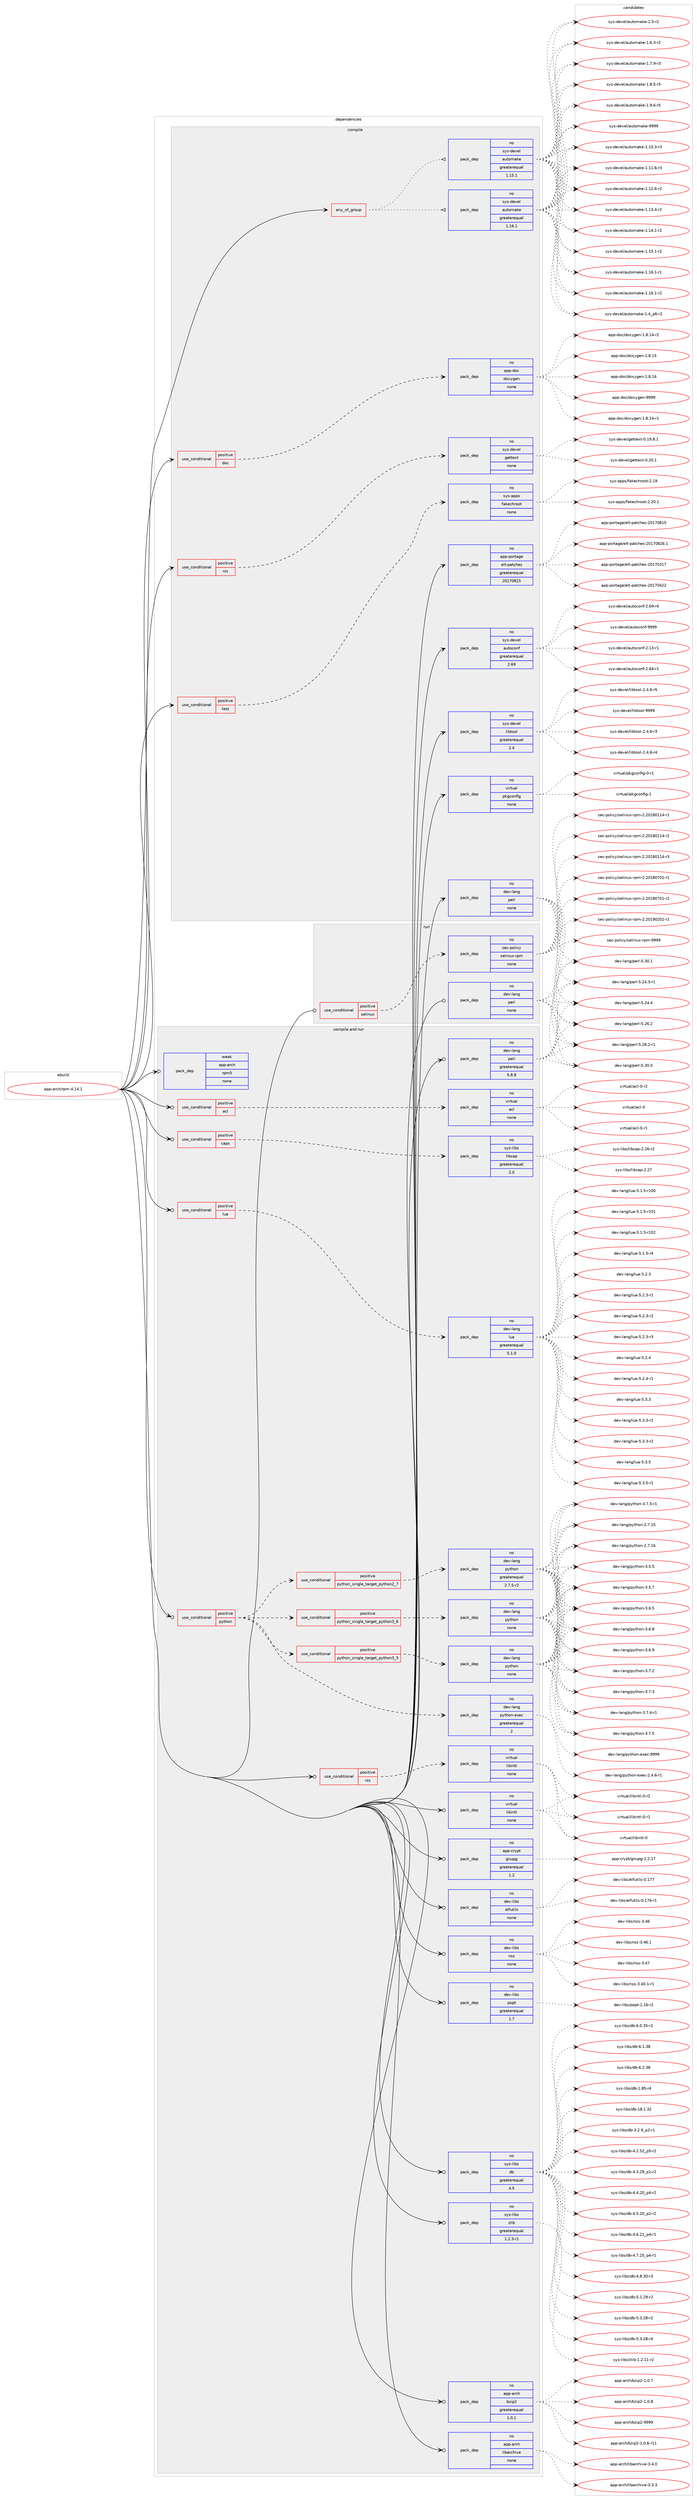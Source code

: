 digraph prolog {

# *************
# Graph options
# *************

newrank=true;
concentrate=true;
compound=true;
graph [rankdir=LR,fontname=Helvetica,fontsize=10,ranksep=1.5];#, ranksep=2.5, nodesep=0.2];
edge  [arrowhead=vee];
node  [fontname=Helvetica,fontsize=10];

# **********
# The ebuild
# **********

subgraph cluster_leftcol {
color=gray;
rank=same;
label=<<i>ebuild</i>>;
id [label="app-arch/rpm-4.14.1", color=red, width=4, href="../app-arch/rpm-4.14.1.svg"];
}

# ****************
# The dependencies
# ****************

subgraph cluster_midcol {
color=gray;
label=<<i>dependencies</i>>;
subgraph cluster_compile {
fillcolor="#eeeeee";
style=filled;
label=<<i>compile</i>>;
subgraph any8284 {
dependency472868 [label=<<TABLE BORDER="0" CELLBORDER="1" CELLSPACING="0" CELLPADDING="4"><TR><TD CELLPADDING="10">any_of_group</TD></TR></TABLE>>, shape=none, color=red];subgraph pack351540 {
dependency472869 [label=<<TABLE BORDER="0" CELLBORDER="1" CELLSPACING="0" CELLPADDING="4" WIDTH="220"><TR><TD ROWSPAN="6" CELLPADDING="30">pack_dep</TD></TR><TR><TD WIDTH="110">no</TD></TR><TR><TD>sys-devel</TD></TR><TR><TD>automake</TD></TR><TR><TD>greaterequal</TD></TR><TR><TD>1.16.1</TD></TR></TABLE>>, shape=none, color=blue];
}
dependency472868:e -> dependency472869:w [weight=20,style="dotted",arrowhead="oinv"];
subgraph pack351541 {
dependency472870 [label=<<TABLE BORDER="0" CELLBORDER="1" CELLSPACING="0" CELLPADDING="4" WIDTH="220"><TR><TD ROWSPAN="6" CELLPADDING="30">pack_dep</TD></TR><TR><TD WIDTH="110">no</TD></TR><TR><TD>sys-devel</TD></TR><TR><TD>automake</TD></TR><TR><TD>greaterequal</TD></TR><TR><TD>1.15.1</TD></TR></TABLE>>, shape=none, color=blue];
}
dependency472868:e -> dependency472870:w [weight=20,style="dotted",arrowhead="oinv"];
}
id:e -> dependency472868:w [weight=20,style="solid",arrowhead="vee"];
subgraph cond112743 {
dependency472871 [label=<<TABLE BORDER="0" CELLBORDER="1" CELLSPACING="0" CELLPADDING="4"><TR><TD ROWSPAN="3" CELLPADDING="10">use_conditional</TD></TR><TR><TD>positive</TD></TR><TR><TD>doc</TD></TR></TABLE>>, shape=none, color=red];
subgraph pack351542 {
dependency472872 [label=<<TABLE BORDER="0" CELLBORDER="1" CELLSPACING="0" CELLPADDING="4" WIDTH="220"><TR><TD ROWSPAN="6" CELLPADDING="30">pack_dep</TD></TR><TR><TD WIDTH="110">no</TD></TR><TR><TD>app-doc</TD></TR><TR><TD>doxygen</TD></TR><TR><TD>none</TD></TR><TR><TD></TD></TR></TABLE>>, shape=none, color=blue];
}
dependency472871:e -> dependency472872:w [weight=20,style="dashed",arrowhead="vee"];
}
id:e -> dependency472871:w [weight=20,style="solid",arrowhead="vee"];
subgraph cond112744 {
dependency472873 [label=<<TABLE BORDER="0" CELLBORDER="1" CELLSPACING="0" CELLPADDING="4"><TR><TD ROWSPAN="3" CELLPADDING="10">use_conditional</TD></TR><TR><TD>positive</TD></TR><TR><TD>nls</TD></TR></TABLE>>, shape=none, color=red];
subgraph pack351543 {
dependency472874 [label=<<TABLE BORDER="0" CELLBORDER="1" CELLSPACING="0" CELLPADDING="4" WIDTH="220"><TR><TD ROWSPAN="6" CELLPADDING="30">pack_dep</TD></TR><TR><TD WIDTH="110">no</TD></TR><TR><TD>sys-devel</TD></TR><TR><TD>gettext</TD></TR><TR><TD>none</TD></TR><TR><TD></TD></TR></TABLE>>, shape=none, color=blue];
}
dependency472873:e -> dependency472874:w [weight=20,style="dashed",arrowhead="vee"];
}
id:e -> dependency472873:w [weight=20,style="solid",arrowhead="vee"];
subgraph cond112745 {
dependency472875 [label=<<TABLE BORDER="0" CELLBORDER="1" CELLSPACING="0" CELLPADDING="4"><TR><TD ROWSPAN="3" CELLPADDING="10">use_conditional</TD></TR><TR><TD>positive</TD></TR><TR><TD>test</TD></TR></TABLE>>, shape=none, color=red];
subgraph pack351544 {
dependency472876 [label=<<TABLE BORDER="0" CELLBORDER="1" CELLSPACING="0" CELLPADDING="4" WIDTH="220"><TR><TD ROWSPAN="6" CELLPADDING="30">pack_dep</TD></TR><TR><TD WIDTH="110">no</TD></TR><TR><TD>sys-apps</TD></TR><TR><TD>fakechroot</TD></TR><TR><TD>none</TD></TR><TR><TD></TD></TR></TABLE>>, shape=none, color=blue];
}
dependency472875:e -> dependency472876:w [weight=20,style="dashed",arrowhead="vee"];
}
id:e -> dependency472875:w [weight=20,style="solid",arrowhead="vee"];
subgraph pack351545 {
dependency472877 [label=<<TABLE BORDER="0" CELLBORDER="1" CELLSPACING="0" CELLPADDING="4" WIDTH="220"><TR><TD ROWSPAN="6" CELLPADDING="30">pack_dep</TD></TR><TR><TD WIDTH="110">no</TD></TR><TR><TD>app-portage</TD></TR><TR><TD>elt-patches</TD></TR><TR><TD>greaterequal</TD></TR><TR><TD>20170815</TD></TR></TABLE>>, shape=none, color=blue];
}
id:e -> dependency472877:w [weight=20,style="solid",arrowhead="vee"];
subgraph pack351546 {
dependency472878 [label=<<TABLE BORDER="0" CELLBORDER="1" CELLSPACING="0" CELLPADDING="4" WIDTH="220"><TR><TD ROWSPAN="6" CELLPADDING="30">pack_dep</TD></TR><TR><TD WIDTH="110">no</TD></TR><TR><TD>dev-lang</TD></TR><TR><TD>perl</TD></TR><TR><TD>none</TD></TR><TR><TD></TD></TR></TABLE>>, shape=none, color=blue];
}
id:e -> dependency472878:w [weight=20,style="solid",arrowhead="vee"];
subgraph pack351547 {
dependency472879 [label=<<TABLE BORDER="0" CELLBORDER="1" CELLSPACING="0" CELLPADDING="4" WIDTH="220"><TR><TD ROWSPAN="6" CELLPADDING="30">pack_dep</TD></TR><TR><TD WIDTH="110">no</TD></TR><TR><TD>sys-devel</TD></TR><TR><TD>autoconf</TD></TR><TR><TD>greaterequal</TD></TR><TR><TD>2.69</TD></TR></TABLE>>, shape=none, color=blue];
}
id:e -> dependency472879:w [weight=20,style="solid",arrowhead="vee"];
subgraph pack351548 {
dependency472880 [label=<<TABLE BORDER="0" CELLBORDER="1" CELLSPACING="0" CELLPADDING="4" WIDTH="220"><TR><TD ROWSPAN="6" CELLPADDING="30">pack_dep</TD></TR><TR><TD WIDTH="110">no</TD></TR><TR><TD>sys-devel</TD></TR><TR><TD>libtool</TD></TR><TR><TD>greaterequal</TD></TR><TR><TD>2.4</TD></TR></TABLE>>, shape=none, color=blue];
}
id:e -> dependency472880:w [weight=20,style="solid",arrowhead="vee"];
subgraph pack351549 {
dependency472881 [label=<<TABLE BORDER="0" CELLBORDER="1" CELLSPACING="0" CELLPADDING="4" WIDTH="220"><TR><TD ROWSPAN="6" CELLPADDING="30">pack_dep</TD></TR><TR><TD WIDTH="110">no</TD></TR><TR><TD>virtual</TD></TR><TR><TD>pkgconfig</TD></TR><TR><TD>none</TD></TR><TR><TD></TD></TR></TABLE>>, shape=none, color=blue];
}
id:e -> dependency472881:w [weight=20,style="solid",arrowhead="vee"];
}
subgraph cluster_compileandrun {
fillcolor="#eeeeee";
style=filled;
label=<<i>compile and run</i>>;
subgraph cond112746 {
dependency472882 [label=<<TABLE BORDER="0" CELLBORDER="1" CELLSPACING="0" CELLPADDING="4"><TR><TD ROWSPAN="3" CELLPADDING="10">use_conditional</TD></TR><TR><TD>positive</TD></TR><TR><TD>acl</TD></TR></TABLE>>, shape=none, color=red];
subgraph pack351550 {
dependency472883 [label=<<TABLE BORDER="0" CELLBORDER="1" CELLSPACING="0" CELLPADDING="4" WIDTH="220"><TR><TD ROWSPAN="6" CELLPADDING="30">pack_dep</TD></TR><TR><TD WIDTH="110">no</TD></TR><TR><TD>virtual</TD></TR><TR><TD>acl</TD></TR><TR><TD>none</TD></TR><TR><TD></TD></TR></TABLE>>, shape=none, color=blue];
}
dependency472882:e -> dependency472883:w [weight=20,style="dashed",arrowhead="vee"];
}
id:e -> dependency472882:w [weight=20,style="solid",arrowhead="odotvee"];
subgraph cond112747 {
dependency472884 [label=<<TABLE BORDER="0" CELLBORDER="1" CELLSPACING="0" CELLPADDING="4"><TR><TD ROWSPAN="3" CELLPADDING="10">use_conditional</TD></TR><TR><TD>positive</TD></TR><TR><TD>caps</TD></TR></TABLE>>, shape=none, color=red];
subgraph pack351551 {
dependency472885 [label=<<TABLE BORDER="0" CELLBORDER="1" CELLSPACING="0" CELLPADDING="4" WIDTH="220"><TR><TD ROWSPAN="6" CELLPADDING="30">pack_dep</TD></TR><TR><TD WIDTH="110">no</TD></TR><TR><TD>sys-libs</TD></TR><TR><TD>libcap</TD></TR><TR><TD>greaterequal</TD></TR><TR><TD>2.0</TD></TR></TABLE>>, shape=none, color=blue];
}
dependency472884:e -> dependency472885:w [weight=20,style="dashed",arrowhead="vee"];
}
id:e -> dependency472884:w [weight=20,style="solid",arrowhead="odotvee"];
subgraph cond112748 {
dependency472886 [label=<<TABLE BORDER="0" CELLBORDER="1" CELLSPACING="0" CELLPADDING="4"><TR><TD ROWSPAN="3" CELLPADDING="10">use_conditional</TD></TR><TR><TD>positive</TD></TR><TR><TD>lua</TD></TR></TABLE>>, shape=none, color=red];
subgraph pack351552 {
dependency472887 [label=<<TABLE BORDER="0" CELLBORDER="1" CELLSPACING="0" CELLPADDING="4" WIDTH="220"><TR><TD ROWSPAN="6" CELLPADDING="30">pack_dep</TD></TR><TR><TD WIDTH="110">no</TD></TR><TR><TD>dev-lang</TD></TR><TR><TD>lua</TD></TR><TR><TD>greaterequal</TD></TR><TR><TD>5.1.0</TD></TR></TABLE>>, shape=none, color=blue];
}
dependency472886:e -> dependency472887:w [weight=20,style="dashed",arrowhead="vee"];
}
id:e -> dependency472886:w [weight=20,style="solid",arrowhead="odotvee"];
subgraph cond112749 {
dependency472888 [label=<<TABLE BORDER="0" CELLBORDER="1" CELLSPACING="0" CELLPADDING="4"><TR><TD ROWSPAN="3" CELLPADDING="10">use_conditional</TD></TR><TR><TD>positive</TD></TR><TR><TD>nls</TD></TR></TABLE>>, shape=none, color=red];
subgraph pack351553 {
dependency472889 [label=<<TABLE BORDER="0" CELLBORDER="1" CELLSPACING="0" CELLPADDING="4" WIDTH="220"><TR><TD ROWSPAN="6" CELLPADDING="30">pack_dep</TD></TR><TR><TD WIDTH="110">no</TD></TR><TR><TD>virtual</TD></TR><TR><TD>libintl</TD></TR><TR><TD>none</TD></TR><TR><TD></TD></TR></TABLE>>, shape=none, color=blue];
}
dependency472888:e -> dependency472889:w [weight=20,style="dashed",arrowhead="vee"];
}
id:e -> dependency472888:w [weight=20,style="solid",arrowhead="odotvee"];
subgraph cond112750 {
dependency472890 [label=<<TABLE BORDER="0" CELLBORDER="1" CELLSPACING="0" CELLPADDING="4"><TR><TD ROWSPAN="3" CELLPADDING="10">use_conditional</TD></TR><TR><TD>positive</TD></TR><TR><TD>python</TD></TR></TABLE>>, shape=none, color=red];
subgraph cond112751 {
dependency472891 [label=<<TABLE BORDER="0" CELLBORDER="1" CELLSPACING="0" CELLPADDING="4"><TR><TD ROWSPAN="3" CELLPADDING="10">use_conditional</TD></TR><TR><TD>positive</TD></TR><TR><TD>python_single_target_python2_7</TD></TR></TABLE>>, shape=none, color=red];
subgraph pack351554 {
dependency472892 [label=<<TABLE BORDER="0" CELLBORDER="1" CELLSPACING="0" CELLPADDING="4" WIDTH="220"><TR><TD ROWSPAN="6" CELLPADDING="30">pack_dep</TD></TR><TR><TD WIDTH="110">no</TD></TR><TR><TD>dev-lang</TD></TR><TR><TD>python</TD></TR><TR><TD>greaterequal</TD></TR><TR><TD>2.7.5-r2</TD></TR></TABLE>>, shape=none, color=blue];
}
dependency472891:e -> dependency472892:w [weight=20,style="dashed",arrowhead="vee"];
}
dependency472890:e -> dependency472891:w [weight=20,style="dashed",arrowhead="vee"];
subgraph cond112752 {
dependency472893 [label=<<TABLE BORDER="0" CELLBORDER="1" CELLSPACING="0" CELLPADDING="4"><TR><TD ROWSPAN="3" CELLPADDING="10">use_conditional</TD></TR><TR><TD>positive</TD></TR><TR><TD>python_single_target_python3_5</TD></TR></TABLE>>, shape=none, color=red];
subgraph pack351555 {
dependency472894 [label=<<TABLE BORDER="0" CELLBORDER="1" CELLSPACING="0" CELLPADDING="4" WIDTH="220"><TR><TD ROWSPAN="6" CELLPADDING="30">pack_dep</TD></TR><TR><TD WIDTH="110">no</TD></TR><TR><TD>dev-lang</TD></TR><TR><TD>python</TD></TR><TR><TD>none</TD></TR><TR><TD></TD></TR></TABLE>>, shape=none, color=blue];
}
dependency472893:e -> dependency472894:w [weight=20,style="dashed",arrowhead="vee"];
}
dependency472890:e -> dependency472893:w [weight=20,style="dashed",arrowhead="vee"];
subgraph cond112753 {
dependency472895 [label=<<TABLE BORDER="0" CELLBORDER="1" CELLSPACING="0" CELLPADDING="4"><TR><TD ROWSPAN="3" CELLPADDING="10">use_conditional</TD></TR><TR><TD>positive</TD></TR><TR><TD>python_single_target_python3_6</TD></TR></TABLE>>, shape=none, color=red];
subgraph pack351556 {
dependency472896 [label=<<TABLE BORDER="0" CELLBORDER="1" CELLSPACING="0" CELLPADDING="4" WIDTH="220"><TR><TD ROWSPAN="6" CELLPADDING="30">pack_dep</TD></TR><TR><TD WIDTH="110">no</TD></TR><TR><TD>dev-lang</TD></TR><TR><TD>python</TD></TR><TR><TD>none</TD></TR><TR><TD></TD></TR></TABLE>>, shape=none, color=blue];
}
dependency472895:e -> dependency472896:w [weight=20,style="dashed",arrowhead="vee"];
}
dependency472890:e -> dependency472895:w [weight=20,style="dashed",arrowhead="vee"];
subgraph pack351557 {
dependency472897 [label=<<TABLE BORDER="0" CELLBORDER="1" CELLSPACING="0" CELLPADDING="4" WIDTH="220"><TR><TD ROWSPAN="6" CELLPADDING="30">pack_dep</TD></TR><TR><TD WIDTH="110">no</TD></TR><TR><TD>dev-lang</TD></TR><TR><TD>python-exec</TD></TR><TR><TD>greaterequal</TD></TR><TR><TD>2</TD></TR></TABLE>>, shape=none, color=blue];
}
dependency472890:e -> dependency472897:w [weight=20,style="dashed",arrowhead="vee"];
}
id:e -> dependency472890:w [weight=20,style="solid",arrowhead="odotvee"];
subgraph pack351558 {
dependency472898 [label=<<TABLE BORDER="0" CELLBORDER="1" CELLSPACING="0" CELLPADDING="4" WIDTH="220"><TR><TD ROWSPAN="6" CELLPADDING="30">pack_dep</TD></TR><TR><TD WIDTH="110">no</TD></TR><TR><TD>app-arch</TD></TR><TR><TD>bzip2</TD></TR><TR><TD>greaterequal</TD></TR><TR><TD>1.0.1</TD></TR></TABLE>>, shape=none, color=blue];
}
id:e -> dependency472898:w [weight=20,style="solid",arrowhead="odotvee"];
subgraph pack351559 {
dependency472899 [label=<<TABLE BORDER="0" CELLBORDER="1" CELLSPACING="0" CELLPADDING="4" WIDTH="220"><TR><TD ROWSPAN="6" CELLPADDING="30">pack_dep</TD></TR><TR><TD WIDTH="110">no</TD></TR><TR><TD>app-arch</TD></TR><TR><TD>libarchive</TD></TR><TR><TD>none</TD></TR><TR><TD></TD></TR></TABLE>>, shape=none, color=blue];
}
id:e -> dependency472899:w [weight=20,style="solid",arrowhead="odotvee"];
subgraph pack351560 {
dependency472900 [label=<<TABLE BORDER="0" CELLBORDER="1" CELLSPACING="0" CELLPADDING="4" WIDTH="220"><TR><TD ROWSPAN="6" CELLPADDING="30">pack_dep</TD></TR><TR><TD WIDTH="110">no</TD></TR><TR><TD>app-crypt</TD></TR><TR><TD>gnupg</TD></TR><TR><TD>greaterequal</TD></TR><TR><TD>1.2</TD></TR></TABLE>>, shape=none, color=blue];
}
id:e -> dependency472900:w [weight=20,style="solid",arrowhead="odotvee"];
subgraph pack351561 {
dependency472901 [label=<<TABLE BORDER="0" CELLBORDER="1" CELLSPACING="0" CELLPADDING="4" WIDTH="220"><TR><TD ROWSPAN="6" CELLPADDING="30">pack_dep</TD></TR><TR><TD WIDTH="110">no</TD></TR><TR><TD>dev-lang</TD></TR><TR><TD>perl</TD></TR><TR><TD>greaterequal</TD></TR><TR><TD>5.8.8</TD></TR></TABLE>>, shape=none, color=blue];
}
id:e -> dependency472901:w [weight=20,style="solid",arrowhead="odotvee"];
subgraph pack351562 {
dependency472902 [label=<<TABLE BORDER="0" CELLBORDER="1" CELLSPACING="0" CELLPADDING="4" WIDTH="220"><TR><TD ROWSPAN="6" CELLPADDING="30">pack_dep</TD></TR><TR><TD WIDTH="110">no</TD></TR><TR><TD>dev-libs</TD></TR><TR><TD>elfutils</TD></TR><TR><TD>none</TD></TR><TR><TD></TD></TR></TABLE>>, shape=none, color=blue];
}
id:e -> dependency472902:w [weight=20,style="solid",arrowhead="odotvee"];
subgraph pack351563 {
dependency472903 [label=<<TABLE BORDER="0" CELLBORDER="1" CELLSPACING="0" CELLPADDING="4" WIDTH="220"><TR><TD ROWSPAN="6" CELLPADDING="30">pack_dep</TD></TR><TR><TD WIDTH="110">no</TD></TR><TR><TD>dev-libs</TD></TR><TR><TD>nss</TD></TR><TR><TD>none</TD></TR><TR><TD></TD></TR></TABLE>>, shape=none, color=blue];
}
id:e -> dependency472903:w [weight=20,style="solid",arrowhead="odotvee"];
subgraph pack351564 {
dependency472904 [label=<<TABLE BORDER="0" CELLBORDER="1" CELLSPACING="0" CELLPADDING="4" WIDTH="220"><TR><TD ROWSPAN="6" CELLPADDING="30">pack_dep</TD></TR><TR><TD WIDTH="110">no</TD></TR><TR><TD>dev-libs</TD></TR><TR><TD>popt</TD></TR><TR><TD>greaterequal</TD></TR><TR><TD>1.7</TD></TR></TABLE>>, shape=none, color=blue];
}
id:e -> dependency472904:w [weight=20,style="solid",arrowhead="odotvee"];
subgraph pack351565 {
dependency472905 [label=<<TABLE BORDER="0" CELLBORDER="1" CELLSPACING="0" CELLPADDING="4" WIDTH="220"><TR><TD ROWSPAN="6" CELLPADDING="30">pack_dep</TD></TR><TR><TD WIDTH="110">no</TD></TR><TR><TD>sys-libs</TD></TR><TR><TD>db</TD></TR><TR><TD>greaterequal</TD></TR><TR><TD>4.5</TD></TR></TABLE>>, shape=none, color=blue];
}
id:e -> dependency472905:w [weight=20,style="solid",arrowhead="odotvee"];
subgraph pack351566 {
dependency472906 [label=<<TABLE BORDER="0" CELLBORDER="1" CELLSPACING="0" CELLPADDING="4" WIDTH="220"><TR><TD ROWSPAN="6" CELLPADDING="30">pack_dep</TD></TR><TR><TD WIDTH="110">no</TD></TR><TR><TD>sys-libs</TD></TR><TR><TD>zlib</TD></TR><TR><TD>greaterequal</TD></TR><TR><TD>1.2.3-r1</TD></TR></TABLE>>, shape=none, color=blue];
}
id:e -> dependency472906:w [weight=20,style="solid",arrowhead="odotvee"];
subgraph pack351567 {
dependency472907 [label=<<TABLE BORDER="0" CELLBORDER="1" CELLSPACING="0" CELLPADDING="4" WIDTH="220"><TR><TD ROWSPAN="6" CELLPADDING="30">pack_dep</TD></TR><TR><TD WIDTH="110">no</TD></TR><TR><TD>virtual</TD></TR><TR><TD>libintl</TD></TR><TR><TD>none</TD></TR><TR><TD></TD></TR></TABLE>>, shape=none, color=blue];
}
id:e -> dependency472907:w [weight=20,style="solid",arrowhead="odotvee"];
subgraph pack351568 {
dependency472908 [label=<<TABLE BORDER="0" CELLBORDER="1" CELLSPACING="0" CELLPADDING="4" WIDTH="220"><TR><TD ROWSPAN="6" CELLPADDING="30">pack_dep</TD></TR><TR><TD WIDTH="110">weak</TD></TR><TR><TD>app-arch</TD></TR><TR><TD>rpm5</TD></TR><TR><TD>none</TD></TR><TR><TD></TD></TR></TABLE>>, shape=none, color=blue];
}
id:e -> dependency472908:w [weight=20,style="solid",arrowhead="odotvee"];
}
subgraph cluster_run {
fillcolor="#eeeeee";
style=filled;
label=<<i>run</i>>;
subgraph cond112754 {
dependency472909 [label=<<TABLE BORDER="0" CELLBORDER="1" CELLSPACING="0" CELLPADDING="4"><TR><TD ROWSPAN="3" CELLPADDING="10">use_conditional</TD></TR><TR><TD>positive</TD></TR><TR><TD>selinux</TD></TR></TABLE>>, shape=none, color=red];
subgraph pack351569 {
dependency472910 [label=<<TABLE BORDER="0" CELLBORDER="1" CELLSPACING="0" CELLPADDING="4" WIDTH="220"><TR><TD ROWSPAN="6" CELLPADDING="30">pack_dep</TD></TR><TR><TD WIDTH="110">no</TD></TR><TR><TD>sec-policy</TD></TR><TR><TD>selinux-rpm</TD></TR><TR><TD>none</TD></TR><TR><TD></TD></TR></TABLE>>, shape=none, color=blue];
}
dependency472909:e -> dependency472910:w [weight=20,style="dashed",arrowhead="vee"];
}
id:e -> dependency472909:w [weight=20,style="solid",arrowhead="odot"];
subgraph pack351570 {
dependency472911 [label=<<TABLE BORDER="0" CELLBORDER="1" CELLSPACING="0" CELLPADDING="4" WIDTH="220"><TR><TD ROWSPAN="6" CELLPADDING="30">pack_dep</TD></TR><TR><TD WIDTH="110">no</TD></TR><TR><TD>dev-lang</TD></TR><TR><TD>perl</TD></TR><TR><TD>none</TD></TR><TR><TD></TD></TR></TABLE>>, shape=none, color=blue];
}
id:e -> dependency472911:w [weight=20,style="solid",arrowhead="odot"];
}
}

# **************
# The candidates
# **************

subgraph cluster_choices {
rank=same;
color=gray;
label=<<i>candidates</i>>;

subgraph choice351540 {
color=black;
nodesep=1;
choice11512111545100101118101108479711711611110997107101454946494846514511451 [label="sys-devel/automake-1.10.3-r3", color=red, width=4,href="../sys-devel/automake-1.10.3-r3.svg"];
choice11512111545100101118101108479711711611110997107101454946494946544511451 [label="sys-devel/automake-1.11.6-r3", color=red, width=4,href="../sys-devel/automake-1.11.6-r3.svg"];
choice11512111545100101118101108479711711611110997107101454946495046544511450 [label="sys-devel/automake-1.12.6-r2", color=red, width=4,href="../sys-devel/automake-1.12.6-r2.svg"];
choice11512111545100101118101108479711711611110997107101454946495146524511450 [label="sys-devel/automake-1.13.4-r2", color=red, width=4,href="../sys-devel/automake-1.13.4-r2.svg"];
choice11512111545100101118101108479711711611110997107101454946495246494511450 [label="sys-devel/automake-1.14.1-r2", color=red, width=4,href="../sys-devel/automake-1.14.1-r2.svg"];
choice11512111545100101118101108479711711611110997107101454946495346494511450 [label="sys-devel/automake-1.15.1-r2", color=red, width=4,href="../sys-devel/automake-1.15.1-r2.svg"];
choice11512111545100101118101108479711711611110997107101454946495446494511449 [label="sys-devel/automake-1.16.1-r1", color=red, width=4,href="../sys-devel/automake-1.16.1-r1.svg"];
choice11512111545100101118101108479711711611110997107101454946495446494511450 [label="sys-devel/automake-1.16.1-r2", color=red, width=4,href="../sys-devel/automake-1.16.1-r2.svg"];
choice115121115451001011181011084797117116111109971071014549465295112544511450 [label="sys-devel/automake-1.4_p6-r2", color=red, width=4,href="../sys-devel/automake-1.4_p6-r2.svg"];
choice11512111545100101118101108479711711611110997107101454946534511450 [label="sys-devel/automake-1.5-r2", color=red, width=4,href="../sys-devel/automake-1.5-r2.svg"];
choice115121115451001011181011084797117116111109971071014549465446514511450 [label="sys-devel/automake-1.6.3-r2", color=red, width=4,href="../sys-devel/automake-1.6.3-r2.svg"];
choice115121115451001011181011084797117116111109971071014549465546574511451 [label="sys-devel/automake-1.7.9-r3", color=red, width=4,href="../sys-devel/automake-1.7.9-r3.svg"];
choice115121115451001011181011084797117116111109971071014549465646534511453 [label="sys-devel/automake-1.8.5-r5", color=red, width=4,href="../sys-devel/automake-1.8.5-r5.svg"];
choice115121115451001011181011084797117116111109971071014549465746544511453 [label="sys-devel/automake-1.9.6-r5", color=red, width=4,href="../sys-devel/automake-1.9.6-r5.svg"];
choice115121115451001011181011084797117116111109971071014557575757 [label="sys-devel/automake-9999", color=red, width=4,href="../sys-devel/automake-9999.svg"];
dependency472869:e -> choice11512111545100101118101108479711711611110997107101454946494846514511451:w [style=dotted,weight="100"];
dependency472869:e -> choice11512111545100101118101108479711711611110997107101454946494946544511451:w [style=dotted,weight="100"];
dependency472869:e -> choice11512111545100101118101108479711711611110997107101454946495046544511450:w [style=dotted,weight="100"];
dependency472869:e -> choice11512111545100101118101108479711711611110997107101454946495146524511450:w [style=dotted,weight="100"];
dependency472869:e -> choice11512111545100101118101108479711711611110997107101454946495246494511450:w [style=dotted,weight="100"];
dependency472869:e -> choice11512111545100101118101108479711711611110997107101454946495346494511450:w [style=dotted,weight="100"];
dependency472869:e -> choice11512111545100101118101108479711711611110997107101454946495446494511449:w [style=dotted,weight="100"];
dependency472869:e -> choice11512111545100101118101108479711711611110997107101454946495446494511450:w [style=dotted,weight="100"];
dependency472869:e -> choice115121115451001011181011084797117116111109971071014549465295112544511450:w [style=dotted,weight="100"];
dependency472869:e -> choice11512111545100101118101108479711711611110997107101454946534511450:w [style=dotted,weight="100"];
dependency472869:e -> choice115121115451001011181011084797117116111109971071014549465446514511450:w [style=dotted,weight="100"];
dependency472869:e -> choice115121115451001011181011084797117116111109971071014549465546574511451:w [style=dotted,weight="100"];
dependency472869:e -> choice115121115451001011181011084797117116111109971071014549465646534511453:w [style=dotted,weight="100"];
dependency472869:e -> choice115121115451001011181011084797117116111109971071014549465746544511453:w [style=dotted,weight="100"];
dependency472869:e -> choice115121115451001011181011084797117116111109971071014557575757:w [style=dotted,weight="100"];
}
subgraph choice351541 {
color=black;
nodesep=1;
choice11512111545100101118101108479711711611110997107101454946494846514511451 [label="sys-devel/automake-1.10.3-r3", color=red, width=4,href="../sys-devel/automake-1.10.3-r3.svg"];
choice11512111545100101118101108479711711611110997107101454946494946544511451 [label="sys-devel/automake-1.11.6-r3", color=red, width=4,href="../sys-devel/automake-1.11.6-r3.svg"];
choice11512111545100101118101108479711711611110997107101454946495046544511450 [label="sys-devel/automake-1.12.6-r2", color=red, width=4,href="../sys-devel/automake-1.12.6-r2.svg"];
choice11512111545100101118101108479711711611110997107101454946495146524511450 [label="sys-devel/automake-1.13.4-r2", color=red, width=4,href="../sys-devel/automake-1.13.4-r2.svg"];
choice11512111545100101118101108479711711611110997107101454946495246494511450 [label="sys-devel/automake-1.14.1-r2", color=red, width=4,href="../sys-devel/automake-1.14.1-r2.svg"];
choice11512111545100101118101108479711711611110997107101454946495346494511450 [label="sys-devel/automake-1.15.1-r2", color=red, width=4,href="../sys-devel/automake-1.15.1-r2.svg"];
choice11512111545100101118101108479711711611110997107101454946495446494511449 [label="sys-devel/automake-1.16.1-r1", color=red, width=4,href="../sys-devel/automake-1.16.1-r1.svg"];
choice11512111545100101118101108479711711611110997107101454946495446494511450 [label="sys-devel/automake-1.16.1-r2", color=red, width=4,href="../sys-devel/automake-1.16.1-r2.svg"];
choice115121115451001011181011084797117116111109971071014549465295112544511450 [label="sys-devel/automake-1.4_p6-r2", color=red, width=4,href="../sys-devel/automake-1.4_p6-r2.svg"];
choice11512111545100101118101108479711711611110997107101454946534511450 [label="sys-devel/automake-1.5-r2", color=red, width=4,href="../sys-devel/automake-1.5-r2.svg"];
choice115121115451001011181011084797117116111109971071014549465446514511450 [label="sys-devel/automake-1.6.3-r2", color=red, width=4,href="../sys-devel/automake-1.6.3-r2.svg"];
choice115121115451001011181011084797117116111109971071014549465546574511451 [label="sys-devel/automake-1.7.9-r3", color=red, width=4,href="../sys-devel/automake-1.7.9-r3.svg"];
choice115121115451001011181011084797117116111109971071014549465646534511453 [label="sys-devel/automake-1.8.5-r5", color=red, width=4,href="../sys-devel/automake-1.8.5-r5.svg"];
choice115121115451001011181011084797117116111109971071014549465746544511453 [label="sys-devel/automake-1.9.6-r5", color=red, width=4,href="../sys-devel/automake-1.9.6-r5.svg"];
choice115121115451001011181011084797117116111109971071014557575757 [label="sys-devel/automake-9999", color=red, width=4,href="../sys-devel/automake-9999.svg"];
dependency472870:e -> choice11512111545100101118101108479711711611110997107101454946494846514511451:w [style=dotted,weight="100"];
dependency472870:e -> choice11512111545100101118101108479711711611110997107101454946494946544511451:w [style=dotted,weight="100"];
dependency472870:e -> choice11512111545100101118101108479711711611110997107101454946495046544511450:w [style=dotted,weight="100"];
dependency472870:e -> choice11512111545100101118101108479711711611110997107101454946495146524511450:w [style=dotted,weight="100"];
dependency472870:e -> choice11512111545100101118101108479711711611110997107101454946495246494511450:w [style=dotted,weight="100"];
dependency472870:e -> choice11512111545100101118101108479711711611110997107101454946495346494511450:w [style=dotted,weight="100"];
dependency472870:e -> choice11512111545100101118101108479711711611110997107101454946495446494511449:w [style=dotted,weight="100"];
dependency472870:e -> choice11512111545100101118101108479711711611110997107101454946495446494511450:w [style=dotted,weight="100"];
dependency472870:e -> choice115121115451001011181011084797117116111109971071014549465295112544511450:w [style=dotted,weight="100"];
dependency472870:e -> choice11512111545100101118101108479711711611110997107101454946534511450:w [style=dotted,weight="100"];
dependency472870:e -> choice115121115451001011181011084797117116111109971071014549465446514511450:w [style=dotted,weight="100"];
dependency472870:e -> choice115121115451001011181011084797117116111109971071014549465546574511451:w [style=dotted,weight="100"];
dependency472870:e -> choice115121115451001011181011084797117116111109971071014549465646534511453:w [style=dotted,weight="100"];
dependency472870:e -> choice115121115451001011181011084797117116111109971071014549465746544511453:w [style=dotted,weight="100"];
dependency472870:e -> choice115121115451001011181011084797117116111109971071014557575757:w [style=dotted,weight="100"];
}
subgraph choice351542 {
color=black;
nodesep=1;
choice97112112451001119947100111120121103101110454946564649524511449 [label="app-doc/doxygen-1.8.14-r1", color=red, width=4,href="../app-doc/doxygen-1.8.14-r1.svg"];
choice97112112451001119947100111120121103101110454946564649524511450 [label="app-doc/doxygen-1.8.14-r2", color=red, width=4,href="../app-doc/doxygen-1.8.14-r2.svg"];
choice9711211245100111994710011112012110310111045494656464953 [label="app-doc/doxygen-1.8.15", color=red, width=4,href="../app-doc/doxygen-1.8.15.svg"];
choice9711211245100111994710011112012110310111045494656464954 [label="app-doc/doxygen-1.8.16", color=red, width=4,href="../app-doc/doxygen-1.8.16.svg"];
choice971121124510011199471001111201211031011104557575757 [label="app-doc/doxygen-9999", color=red, width=4,href="../app-doc/doxygen-9999.svg"];
dependency472872:e -> choice97112112451001119947100111120121103101110454946564649524511449:w [style=dotted,weight="100"];
dependency472872:e -> choice97112112451001119947100111120121103101110454946564649524511450:w [style=dotted,weight="100"];
dependency472872:e -> choice9711211245100111994710011112012110310111045494656464953:w [style=dotted,weight="100"];
dependency472872:e -> choice9711211245100111994710011112012110310111045494656464954:w [style=dotted,weight="100"];
dependency472872:e -> choice971121124510011199471001111201211031011104557575757:w [style=dotted,weight="100"];
}
subgraph choice351543 {
color=black;
nodesep=1;
choice1151211154510010111810110847103101116116101120116454846495746564649 [label="sys-devel/gettext-0.19.8.1", color=red, width=4,href="../sys-devel/gettext-0.19.8.1.svg"];
choice115121115451001011181011084710310111611610112011645484650484649 [label="sys-devel/gettext-0.20.1", color=red, width=4,href="../sys-devel/gettext-0.20.1.svg"];
dependency472874:e -> choice1151211154510010111810110847103101116116101120116454846495746564649:w [style=dotted,weight="100"];
dependency472874:e -> choice115121115451001011181011084710310111611610112011645484650484649:w [style=dotted,weight="100"];
}
subgraph choice351544 {
color=black;
nodesep=1;
choice11512111545971121121154710297107101991041141111111164550464957 [label="sys-apps/fakechroot-2.19", color=red, width=4,href="../sys-apps/fakechroot-2.19.svg"];
choice115121115459711211211547102971071019910411411111111645504650484649 [label="sys-apps/fakechroot-2.20.1", color=red, width=4,href="../sys-apps/fakechroot-2.20.1.svg"];
dependency472876:e -> choice11512111545971121121154710297107101991041141111111164550464957:w [style=dotted,weight="100"];
dependency472876:e -> choice115121115459711211211547102971071019910411411111111645504650484649:w [style=dotted,weight="100"];
}
subgraph choice351545 {
color=black;
nodesep=1;
choice97112112451121111141169710310147101108116451129711699104101115455048495548514955 [label="app-portage/elt-patches-20170317", color=red, width=4,href="../app-portage/elt-patches-20170317.svg"];
choice97112112451121111141169710310147101108116451129711699104101115455048495548525050 [label="app-portage/elt-patches-20170422", color=red, width=4,href="../app-portage/elt-patches-20170422.svg"];
choice97112112451121111141169710310147101108116451129711699104101115455048495548564953 [label="app-portage/elt-patches-20170815", color=red, width=4,href="../app-portage/elt-patches-20170815.svg"];
choice971121124511211111411697103101471011081164511297116991041011154550484955485650544649 [label="app-portage/elt-patches-20170826.1", color=red, width=4,href="../app-portage/elt-patches-20170826.1.svg"];
dependency472877:e -> choice97112112451121111141169710310147101108116451129711699104101115455048495548514955:w [style=dotted,weight="100"];
dependency472877:e -> choice97112112451121111141169710310147101108116451129711699104101115455048495548525050:w [style=dotted,weight="100"];
dependency472877:e -> choice97112112451121111141169710310147101108116451129711699104101115455048495548564953:w [style=dotted,weight="100"];
dependency472877:e -> choice971121124511211111411697103101471011081164511297116991041011154550484955485650544649:w [style=dotted,weight="100"];
}
subgraph choice351546 {
color=black;
nodesep=1;
choice100101118451089711010347112101114108455346505246514511449 [label="dev-lang/perl-5.24.3-r1", color=red, width=4,href="../dev-lang/perl-5.24.3-r1.svg"];
choice10010111845108971101034711210111410845534650524652 [label="dev-lang/perl-5.24.4", color=red, width=4,href="../dev-lang/perl-5.24.4.svg"];
choice10010111845108971101034711210111410845534650544650 [label="dev-lang/perl-5.26.2", color=red, width=4,href="../dev-lang/perl-5.26.2.svg"];
choice100101118451089711010347112101114108455346505646504511449 [label="dev-lang/perl-5.28.2-r1", color=red, width=4,href="../dev-lang/perl-5.28.2-r1.svg"];
choice10010111845108971101034711210111410845534651484648 [label="dev-lang/perl-5.30.0", color=red, width=4,href="../dev-lang/perl-5.30.0.svg"];
choice10010111845108971101034711210111410845534651484649 [label="dev-lang/perl-5.30.1", color=red, width=4,href="../dev-lang/perl-5.30.1.svg"];
dependency472878:e -> choice100101118451089711010347112101114108455346505246514511449:w [style=dotted,weight="100"];
dependency472878:e -> choice10010111845108971101034711210111410845534650524652:w [style=dotted,weight="100"];
dependency472878:e -> choice10010111845108971101034711210111410845534650544650:w [style=dotted,weight="100"];
dependency472878:e -> choice100101118451089711010347112101114108455346505646504511449:w [style=dotted,weight="100"];
dependency472878:e -> choice10010111845108971101034711210111410845534651484648:w [style=dotted,weight="100"];
dependency472878:e -> choice10010111845108971101034711210111410845534651484649:w [style=dotted,weight="100"];
}
subgraph choice351547 {
color=black;
nodesep=1;
choice1151211154510010111810110847971171161119911111010245504649514511449 [label="sys-devel/autoconf-2.13-r1", color=red, width=4,href="../sys-devel/autoconf-2.13-r1.svg"];
choice1151211154510010111810110847971171161119911111010245504654524511449 [label="sys-devel/autoconf-2.64-r1", color=red, width=4,href="../sys-devel/autoconf-2.64-r1.svg"];
choice1151211154510010111810110847971171161119911111010245504654574511452 [label="sys-devel/autoconf-2.69-r4", color=red, width=4,href="../sys-devel/autoconf-2.69-r4.svg"];
choice115121115451001011181011084797117116111991111101024557575757 [label="sys-devel/autoconf-9999", color=red, width=4,href="../sys-devel/autoconf-9999.svg"];
dependency472879:e -> choice1151211154510010111810110847971171161119911111010245504649514511449:w [style=dotted,weight="100"];
dependency472879:e -> choice1151211154510010111810110847971171161119911111010245504654524511449:w [style=dotted,weight="100"];
dependency472879:e -> choice1151211154510010111810110847971171161119911111010245504654574511452:w [style=dotted,weight="100"];
dependency472879:e -> choice115121115451001011181011084797117116111991111101024557575757:w [style=dotted,weight="100"];
}
subgraph choice351548 {
color=black;
nodesep=1;
choice1151211154510010111810110847108105981161111111084550465246544511451 [label="sys-devel/libtool-2.4.6-r3", color=red, width=4,href="../sys-devel/libtool-2.4.6-r3.svg"];
choice1151211154510010111810110847108105981161111111084550465246544511452 [label="sys-devel/libtool-2.4.6-r4", color=red, width=4,href="../sys-devel/libtool-2.4.6-r4.svg"];
choice1151211154510010111810110847108105981161111111084550465246544511453 [label="sys-devel/libtool-2.4.6-r5", color=red, width=4,href="../sys-devel/libtool-2.4.6-r5.svg"];
choice1151211154510010111810110847108105981161111111084557575757 [label="sys-devel/libtool-9999", color=red, width=4,href="../sys-devel/libtool-9999.svg"];
dependency472880:e -> choice1151211154510010111810110847108105981161111111084550465246544511451:w [style=dotted,weight="100"];
dependency472880:e -> choice1151211154510010111810110847108105981161111111084550465246544511452:w [style=dotted,weight="100"];
dependency472880:e -> choice1151211154510010111810110847108105981161111111084550465246544511453:w [style=dotted,weight="100"];
dependency472880:e -> choice1151211154510010111810110847108105981161111111084557575757:w [style=dotted,weight="100"];
}
subgraph choice351549 {
color=black;
nodesep=1;
choice11810511411611797108471121071039911111010210510345484511449 [label="virtual/pkgconfig-0-r1", color=red, width=4,href="../virtual/pkgconfig-0-r1.svg"];
choice1181051141161179710847112107103991111101021051034549 [label="virtual/pkgconfig-1", color=red, width=4,href="../virtual/pkgconfig-1.svg"];
dependency472881:e -> choice11810511411611797108471121071039911111010210510345484511449:w [style=dotted,weight="100"];
dependency472881:e -> choice1181051141161179710847112107103991111101021051034549:w [style=dotted,weight="100"];
}
subgraph choice351550 {
color=black;
nodesep=1;
choice118105114116117971084797991084548 [label="virtual/acl-0", color=red, width=4,href="../virtual/acl-0.svg"];
choice1181051141161179710847979910845484511449 [label="virtual/acl-0-r1", color=red, width=4,href="../virtual/acl-0-r1.svg"];
choice1181051141161179710847979910845484511450 [label="virtual/acl-0-r2", color=red, width=4,href="../virtual/acl-0-r2.svg"];
dependency472883:e -> choice118105114116117971084797991084548:w [style=dotted,weight="100"];
dependency472883:e -> choice1181051141161179710847979910845484511449:w [style=dotted,weight="100"];
dependency472883:e -> choice1181051141161179710847979910845484511450:w [style=dotted,weight="100"];
}
subgraph choice351551 {
color=black;
nodesep=1;
choice11512111545108105981154710810598999711245504650544511450 [label="sys-libs/libcap-2.26-r2", color=red, width=4,href="../sys-libs/libcap-2.26-r2.svg"];
choice1151211154510810598115471081059899971124550465055 [label="sys-libs/libcap-2.27", color=red, width=4,href="../sys-libs/libcap-2.27.svg"];
dependency472885:e -> choice11512111545108105981154710810598999711245504650544511450:w [style=dotted,weight="100"];
dependency472885:e -> choice1151211154510810598115471081059899971124550465055:w [style=dotted,weight="100"];
}
subgraph choice351552 {
color=black;
nodesep=1;
choice1001011184510897110103471081179745534649465345114494848 [label="dev-lang/lua-5.1.5-r100", color=red, width=4,href="../dev-lang/lua-5.1.5-r100.svg"];
choice1001011184510897110103471081179745534649465345114494849 [label="dev-lang/lua-5.1.5-r101", color=red, width=4,href="../dev-lang/lua-5.1.5-r101.svg"];
choice1001011184510897110103471081179745534649465345114494850 [label="dev-lang/lua-5.1.5-r102", color=red, width=4,href="../dev-lang/lua-5.1.5-r102.svg"];
choice100101118451089711010347108117974553464946534511452 [label="dev-lang/lua-5.1.5-r4", color=red, width=4,href="../dev-lang/lua-5.1.5-r4.svg"];
choice10010111845108971101034710811797455346504651 [label="dev-lang/lua-5.2.3", color=red, width=4,href="../dev-lang/lua-5.2.3.svg"];
choice100101118451089711010347108117974553465046514511449 [label="dev-lang/lua-5.2.3-r1", color=red, width=4,href="../dev-lang/lua-5.2.3-r1.svg"];
choice100101118451089711010347108117974553465046514511450 [label="dev-lang/lua-5.2.3-r2", color=red, width=4,href="../dev-lang/lua-5.2.3-r2.svg"];
choice100101118451089711010347108117974553465046514511451 [label="dev-lang/lua-5.2.3-r3", color=red, width=4,href="../dev-lang/lua-5.2.3-r3.svg"];
choice10010111845108971101034710811797455346504652 [label="dev-lang/lua-5.2.4", color=red, width=4,href="../dev-lang/lua-5.2.4.svg"];
choice100101118451089711010347108117974553465046524511449 [label="dev-lang/lua-5.2.4-r1", color=red, width=4,href="../dev-lang/lua-5.2.4-r1.svg"];
choice10010111845108971101034710811797455346514651 [label="dev-lang/lua-5.3.3", color=red, width=4,href="../dev-lang/lua-5.3.3.svg"];
choice100101118451089711010347108117974553465146514511449 [label="dev-lang/lua-5.3.3-r1", color=red, width=4,href="../dev-lang/lua-5.3.3-r1.svg"];
choice100101118451089711010347108117974553465146514511450 [label="dev-lang/lua-5.3.3-r2", color=red, width=4,href="../dev-lang/lua-5.3.3-r2.svg"];
choice10010111845108971101034710811797455346514653 [label="dev-lang/lua-5.3.5", color=red, width=4,href="../dev-lang/lua-5.3.5.svg"];
choice100101118451089711010347108117974553465146534511449 [label="dev-lang/lua-5.3.5-r1", color=red, width=4,href="../dev-lang/lua-5.3.5-r1.svg"];
dependency472887:e -> choice1001011184510897110103471081179745534649465345114494848:w [style=dotted,weight="100"];
dependency472887:e -> choice1001011184510897110103471081179745534649465345114494849:w [style=dotted,weight="100"];
dependency472887:e -> choice1001011184510897110103471081179745534649465345114494850:w [style=dotted,weight="100"];
dependency472887:e -> choice100101118451089711010347108117974553464946534511452:w [style=dotted,weight="100"];
dependency472887:e -> choice10010111845108971101034710811797455346504651:w [style=dotted,weight="100"];
dependency472887:e -> choice100101118451089711010347108117974553465046514511449:w [style=dotted,weight="100"];
dependency472887:e -> choice100101118451089711010347108117974553465046514511450:w [style=dotted,weight="100"];
dependency472887:e -> choice100101118451089711010347108117974553465046514511451:w [style=dotted,weight="100"];
dependency472887:e -> choice10010111845108971101034710811797455346504652:w [style=dotted,weight="100"];
dependency472887:e -> choice100101118451089711010347108117974553465046524511449:w [style=dotted,weight="100"];
dependency472887:e -> choice10010111845108971101034710811797455346514651:w [style=dotted,weight="100"];
dependency472887:e -> choice100101118451089711010347108117974553465146514511449:w [style=dotted,weight="100"];
dependency472887:e -> choice100101118451089711010347108117974553465146514511450:w [style=dotted,weight="100"];
dependency472887:e -> choice10010111845108971101034710811797455346514653:w [style=dotted,weight="100"];
dependency472887:e -> choice100101118451089711010347108117974553465146534511449:w [style=dotted,weight="100"];
}
subgraph choice351553 {
color=black;
nodesep=1;
choice1181051141161179710847108105981051101161084548 [label="virtual/libintl-0", color=red, width=4,href="../virtual/libintl-0.svg"];
choice11810511411611797108471081059810511011610845484511449 [label="virtual/libintl-0-r1", color=red, width=4,href="../virtual/libintl-0-r1.svg"];
choice11810511411611797108471081059810511011610845484511450 [label="virtual/libintl-0-r2", color=red, width=4,href="../virtual/libintl-0-r2.svg"];
dependency472889:e -> choice1181051141161179710847108105981051101161084548:w [style=dotted,weight="100"];
dependency472889:e -> choice11810511411611797108471081059810511011610845484511449:w [style=dotted,weight="100"];
dependency472889:e -> choice11810511411611797108471081059810511011610845484511450:w [style=dotted,weight="100"];
}
subgraph choice351554 {
color=black;
nodesep=1;
choice10010111845108971101034711212111610411111045504655464953 [label="dev-lang/python-2.7.15", color=red, width=4,href="../dev-lang/python-2.7.15.svg"];
choice10010111845108971101034711212111610411111045504655464954 [label="dev-lang/python-2.7.16", color=red, width=4,href="../dev-lang/python-2.7.16.svg"];
choice100101118451089711010347112121116104111110455146534653 [label="dev-lang/python-3.5.5", color=red, width=4,href="../dev-lang/python-3.5.5.svg"];
choice100101118451089711010347112121116104111110455146534655 [label="dev-lang/python-3.5.7", color=red, width=4,href="../dev-lang/python-3.5.7.svg"];
choice100101118451089711010347112121116104111110455146544653 [label="dev-lang/python-3.6.5", color=red, width=4,href="../dev-lang/python-3.6.5.svg"];
choice100101118451089711010347112121116104111110455146544656 [label="dev-lang/python-3.6.8", color=red, width=4,href="../dev-lang/python-3.6.8.svg"];
choice100101118451089711010347112121116104111110455146544657 [label="dev-lang/python-3.6.9", color=red, width=4,href="../dev-lang/python-3.6.9.svg"];
choice100101118451089711010347112121116104111110455146554650 [label="dev-lang/python-3.7.2", color=red, width=4,href="../dev-lang/python-3.7.2.svg"];
choice100101118451089711010347112121116104111110455146554651 [label="dev-lang/python-3.7.3", color=red, width=4,href="../dev-lang/python-3.7.3.svg"];
choice1001011184510897110103471121211161041111104551465546524511449 [label="dev-lang/python-3.7.4-r1", color=red, width=4,href="../dev-lang/python-3.7.4-r1.svg"];
choice100101118451089711010347112121116104111110455146554653 [label="dev-lang/python-3.7.5", color=red, width=4,href="../dev-lang/python-3.7.5.svg"];
choice1001011184510897110103471121211161041111104551465546534511449 [label="dev-lang/python-3.7.5-r1", color=red, width=4,href="../dev-lang/python-3.7.5-r1.svg"];
dependency472892:e -> choice10010111845108971101034711212111610411111045504655464953:w [style=dotted,weight="100"];
dependency472892:e -> choice10010111845108971101034711212111610411111045504655464954:w [style=dotted,weight="100"];
dependency472892:e -> choice100101118451089711010347112121116104111110455146534653:w [style=dotted,weight="100"];
dependency472892:e -> choice100101118451089711010347112121116104111110455146534655:w [style=dotted,weight="100"];
dependency472892:e -> choice100101118451089711010347112121116104111110455146544653:w [style=dotted,weight="100"];
dependency472892:e -> choice100101118451089711010347112121116104111110455146544656:w [style=dotted,weight="100"];
dependency472892:e -> choice100101118451089711010347112121116104111110455146544657:w [style=dotted,weight="100"];
dependency472892:e -> choice100101118451089711010347112121116104111110455146554650:w [style=dotted,weight="100"];
dependency472892:e -> choice100101118451089711010347112121116104111110455146554651:w [style=dotted,weight="100"];
dependency472892:e -> choice1001011184510897110103471121211161041111104551465546524511449:w [style=dotted,weight="100"];
dependency472892:e -> choice100101118451089711010347112121116104111110455146554653:w [style=dotted,weight="100"];
dependency472892:e -> choice1001011184510897110103471121211161041111104551465546534511449:w [style=dotted,weight="100"];
}
subgraph choice351555 {
color=black;
nodesep=1;
choice10010111845108971101034711212111610411111045504655464953 [label="dev-lang/python-2.7.15", color=red, width=4,href="../dev-lang/python-2.7.15.svg"];
choice10010111845108971101034711212111610411111045504655464954 [label="dev-lang/python-2.7.16", color=red, width=4,href="../dev-lang/python-2.7.16.svg"];
choice100101118451089711010347112121116104111110455146534653 [label="dev-lang/python-3.5.5", color=red, width=4,href="../dev-lang/python-3.5.5.svg"];
choice100101118451089711010347112121116104111110455146534655 [label="dev-lang/python-3.5.7", color=red, width=4,href="../dev-lang/python-3.5.7.svg"];
choice100101118451089711010347112121116104111110455146544653 [label="dev-lang/python-3.6.5", color=red, width=4,href="../dev-lang/python-3.6.5.svg"];
choice100101118451089711010347112121116104111110455146544656 [label="dev-lang/python-3.6.8", color=red, width=4,href="../dev-lang/python-3.6.8.svg"];
choice100101118451089711010347112121116104111110455146544657 [label="dev-lang/python-3.6.9", color=red, width=4,href="../dev-lang/python-3.6.9.svg"];
choice100101118451089711010347112121116104111110455146554650 [label="dev-lang/python-3.7.2", color=red, width=4,href="../dev-lang/python-3.7.2.svg"];
choice100101118451089711010347112121116104111110455146554651 [label="dev-lang/python-3.7.3", color=red, width=4,href="../dev-lang/python-3.7.3.svg"];
choice1001011184510897110103471121211161041111104551465546524511449 [label="dev-lang/python-3.7.4-r1", color=red, width=4,href="../dev-lang/python-3.7.4-r1.svg"];
choice100101118451089711010347112121116104111110455146554653 [label="dev-lang/python-3.7.5", color=red, width=4,href="../dev-lang/python-3.7.5.svg"];
choice1001011184510897110103471121211161041111104551465546534511449 [label="dev-lang/python-3.7.5-r1", color=red, width=4,href="../dev-lang/python-3.7.5-r1.svg"];
dependency472894:e -> choice10010111845108971101034711212111610411111045504655464953:w [style=dotted,weight="100"];
dependency472894:e -> choice10010111845108971101034711212111610411111045504655464954:w [style=dotted,weight="100"];
dependency472894:e -> choice100101118451089711010347112121116104111110455146534653:w [style=dotted,weight="100"];
dependency472894:e -> choice100101118451089711010347112121116104111110455146534655:w [style=dotted,weight="100"];
dependency472894:e -> choice100101118451089711010347112121116104111110455146544653:w [style=dotted,weight="100"];
dependency472894:e -> choice100101118451089711010347112121116104111110455146544656:w [style=dotted,weight="100"];
dependency472894:e -> choice100101118451089711010347112121116104111110455146544657:w [style=dotted,weight="100"];
dependency472894:e -> choice100101118451089711010347112121116104111110455146554650:w [style=dotted,weight="100"];
dependency472894:e -> choice100101118451089711010347112121116104111110455146554651:w [style=dotted,weight="100"];
dependency472894:e -> choice1001011184510897110103471121211161041111104551465546524511449:w [style=dotted,weight="100"];
dependency472894:e -> choice100101118451089711010347112121116104111110455146554653:w [style=dotted,weight="100"];
dependency472894:e -> choice1001011184510897110103471121211161041111104551465546534511449:w [style=dotted,weight="100"];
}
subgraph choice351556 {
color=black;
nodesep=1;
choice10010111845108971101034711212111610411111045504655464953 [label="dev-lang/python-2.7.15", color=red, width=4,href="../dev-lang/python-2.7.15.svg"];
choice10010111845108971101034711212111610411111045504655464954 [label="dev-lang/python-2.7.16", color=red, width=4,href="../dev-lang/python-2.7.16.svg"];
choice100101118451089711010347112121116104111110455146534653 [label="dev-lang/python-3.5.5", color=red, width=4,href="../dev-lang/python-3.5.5.svg"];
choice100101118451089711010347112121116104111110455146534655 [label="dev-lang/python-3.5.7", color=red, width=4,href="../dev-lang/python-3.5.7.svg"];
choice100101118451089711010347112121116104111110455146544653 [label="dev-lang/python-3.6.5", color=red, width=4,href="../dev-lang/python-3.6.5.svg"];
choice100101118451089711010347112121116104111110455146544656 [label="dev-lang/python-3.6.8", color=red, width=4,href="../dev-lang/python-3.6.8.svg"];
choice100101118451089711010347112121116104111110455146544657 [label="dev-lang/python-3.6.9", color=red, width=4,href="../dev-lang/python-3.6.9.svg"];
choice100101118451089711010347112121116104111110455146554650 [label="dev-lang/python-3.7.2", color=red, width=4,href="../dev-lang/python-3.7.2.svg"];
choice100101118451089711010347112121116104111110455146554651 [label="dev-lang/python-3.7.3", color=red, width=4,href="../dev-lang/python-3.7.3.svg"];
choice1001011184510897110103471121211161041111104551465546524511449 [label="dev-lang/python-3.7.4-r1", color=red, width=4,href="../dev-lang/python-3.7.4-r1.svg"];
choice100101118451089711010347112121116104111110455146554653 [label="dev-lang/python-3.7.5", color=red, width=4,href="../dev-lang/python-3.7.5.svg"];
choice1001011184510897110103471121211161041111104551465546534511449 [label="dev-lang/python-3.7.5-r1", color=red, width=4,href="../dev-lang/python-3.7.5-r1.svg"];
dependency472896:e -> choice10010111845108971101034711212111610411111045504655464953:w [style=dotted,weight="100"];
dependency472896:e -> choice10010111845108971101034711212111610411111045504655464954:w [style=dotted,weight="100"];
dependency472896:e -> choice100101118451089711010347112121116104111110455146534653:w [style=dotted,weight="100"];
dependency472896:e -> choice100101118451089711010347112121116104111110455146534655:w [style=dotted,weight="100"];
dependency472896:e -> choice100101118451089711010347112121116104111110455146544653:w [style=dotted,weight="100"];
dependency472896:e -> choice100101118451089711010347112121116104111110455146544656:w [style=dotted,weight="100"];
dependency472896:e -> choice100101118451089711010347112121116104111110455146544657:w [style=dotted,weight="100"];
dependency472896:e -> choice100101118451089711010347112121116104111110455146554650:w [style=dotted,weight="100"];
dependency472896:e -> choice100101118451089711010347112121116104111110455146554651:w [style=dotted,weight="100"];
dependency472896:e -> choice1001011184510897110103471121211161041111104551465546524511449:w [style=dotted,weight="100"];
dependency472896:e -> choice100101118451089711010347112121116104111110455146554653:w [style=dotted,weight="100"];
dependency472896:e -> choice1001011184510897110103471121211161041111104551465546534511449:w [style=dotted,weight="100"];
}
subgraph choice351557 {
color=black;
nodesep=1;
choice10010111845108971101034711212111610411111045101120101994550465246544511449 [label="dev-lang/python-exec-2.4.6-r1", color=red, width=4,href="../dev-lang/python-exec-2.4.6-r1.svg"];
choice10010111845108971101034711212111610411111045101120101994557575757 [label="dev-lang/python-exec-9999", color=red, width=4,href="../dev-lang/python-exec-9999.svg"];
dependency472897:e -> choice10010111845108971101034711212111610411111045101120101994550465246544511449:w [style=dotted,weight="100"];
dependency472897:e -> choice10010111845108971101034711212111610411111045101120101994557575757:w [style=dotted,weight="100"];
}
subgraph choice351558 {
color=black;
nodesep=1;
choice97112112459711499104479812210511250454946484654451144949 [label="app-arch/bzip2-1.0.6-r11", color=red, width=4,href="../app-arch/bzip2-1.0.6-r11.svg"];
choice97112112459711499104479812210511250454946484655 [label="app-arch/bzip2-1.0.7", color=red, width=4,href="../app-arch/bzip2-1.0.7.svg"];
choice97112112459711499104479812210511250454946484656 [label="app-arch/bzip2-1.0.8", color=red, width=4,href="../app-arch/bzip2-1.0.8.svg"];
choice971121124597114991044798122105112504557575757 [label="app-arch/bzip2-9999", color=red, width=4,href="../app-arch/bzip2-9999.svg"];
dependency472898:e -> choice97112112459711499104479812210511250454946484654451144949:w [style=dotted,weight="100"];
dependency472898:e -> choice97112112459711499104479812210511250454946484655:w [style=dotted,weight="100"];
dependency472898:e -> choice97112112459711499104479812210511250454946484656:w [style=dotted,weight="100"];
dependency472898:e -> choice971121124597114991044798122105112504557575757:w [style=dotted,weight="100"];
}
subgraph choice351559 {
color=black;
nodesep=1;
choice9711211245971149910447108105989711499104105118101455146514651 [label="app-arch/libarchive-3.3.3", color=red, width=4,href="../app-arch/libarchive-3.3.3.svg"];
choice9711211245971149910447108105989711499104105118101455146524648 [label="app-arch/libarchive-3.4.0", color=red, width=4,href="../app-arch/libarchive-3.4.0.svg"];
dependency472899:e -> choice9711211245971149910447108105989711499104105118101455146514651:w [style=dotted,weight="100"];
dependency472899:e -> choice9711211245971149910447108105989711499104105118101455146524648:w [style=dotted,weight="100"];
}
subgraph choice351560 {
color=black;
nodesep=1;
choice9711211245991141211121164710311011711210345504650464955 [label="app-crypt/gnupg-2.2.17", color=red, width=4,href="../app-crypt/gnupg-2.2.17.svg"];
dependency472900:e -> choice9711211245991141211121164710311011711210345504650464955:w [style=dotted,weight="100"];
}
subgraph choice351561 {
color=black;
nodesep=1;
choice100101118451089711010347112101114108455346505246514511449 [label="dev-lang/perl-5.24.3-r1", color=red, width=4,href="../dev-lang/perl-5.24.3-r1.svg"];
choice10010111845108971101034711210111410845534650524652 [label="dev-lang/perl-5.24.4", color=red, width=4,href="../dev-lang/perl-5.24.4.svg"];
choice10010111845108971101034711210111410845534650544650 [label="dev-lang/perl-5.26.2", color=red, width=4,href="../dev-lang/perl-5.26.2.svg"];
choice100101118451089711010347112101114108455346505646504511449 [label="dev-lang/perl-5.28.2-r1", color=red, width=4,href="../dev-lang/perl-5.28.2-r1.svg"];
choice10010111845108971101034711210111410845534651484648 [label="dev-lang/perl-5.30.0", color=red, width=4,href="../dev-lang/perl-5.30.0.svg"];
choice10010111845108971101034711210111410845534651484649 [label="dev-lang/perl-5.30.1", color=red, width=4,href="../dev-lang/perl-5.30.1.svg"];
dependency472901:e -> choice100101118451089711010347112101114108455346505246514511449:w [style=dotted,weight="100"];
dependency472901:e -> choice10010111845108971101034711210111410845534650524652:w [style=dotted,weight="100"];
dependency472901:e -> choice10010111845108971101034711210111410845534650544650:w [style=dotted,weight="100"];
dependency472901:e -> choice100101118451089711010347112101114108455346505646504511449:w [style=dotted,weight="100"];
dependency472901:e -> choice10010111845108971101034711210111410845534651484648:w [style=dotted,weight="100"];
dependency472901:e -> choice10010111845108971101034711210111410845534651484649:w [style=dotted,weight="100"];
}
subgraph choice351562 {
color=black;
nodesep=1;
choice1001011184510810598115471011081021171161051081154548464955544511449 [label="dev-libs/elfutils-0.176-r1", color=red, width=4,href="../dev-libs/elfutils-0.176-r1.svg"];
choice100101118451081059811547101108102117116105108115454846495555 [label="dev-libs/elfutils-0.177", color=red, width=4,href="../dev-libs/elfutils-0.177.svg"];
dependency472902:e -> choice1001011184510810598115471011081021171161051081154548464955544511449:w [style=dotted,weight="100"];
dependency472902:e -> choice100101118451081059811547101108102117116105108115454846495555:w [style=dotted,weight="100"];
}
subgraph choice351563 {
color=black;
nodesep=1;
choice100101118451081059811547110115115455146524846494511449 [label="dev-libs/nss-3.40.1-r1", color=red, width=4,href="../dev-libs/nss-3.40.1-r1.svg"];
choice1001011184510810598115471101151154551465254 [label="dev-libs/nss-3.46", color=red, width=4,href="../dev-libs/nss-3.46.svg"];
choice10010111845108105981154711011511545514652544649 [label="dev-libs/nss-3.46.1", color=red, width=4,href="../dev-libs/nss-3.46.1.svg"];
choice1001011184510810598115471101151154551465255 [label="dev-libs/nss-3.47", color=red, width=4,href="../dev-libs/nss-3.47.svg"];
dependency472903:e -> choice100101118451081059811547110115115455146524846494511449:w [style=dotted,weight="100"];
dependency472903:e -> choice1001011184510810598115471101151154551465254:w [style=dotted,weight="100"];
dependency472903:e -> choice10010111845108105981154711011511545514652544649:w [style=dotted,weight="100"];
dependency472903:e -> choice1001011184510810598115471101151154551465255:w [style=dotted,weight="100"];
}
subgraph choice351564 {
color=black;
nodesep=1;
choice10010111845108105981154711211111211645494649544511450 [label="dev-libs/popt-1.16-r2", color=red, width=4,href="../dev-libs/popt-1.16-r2.svg"];
dependency472904:e -> choice10010111845108105981154711211111211645494649544511450:w [style=dotted,weight="100"];
}
subgraph choice351565 {
color=black;
nodesep=1;
choice1151211154510810598115471009845494656534511452 [label="sys-libs/db-1.85-r4", color=red, width=4,href="../sys-libs/db-1.85-r4.svg"];
choice115121115451081059811547100984549564649465150 [label="sys-libs/db-18.1.32", color=red, width=4,href="../sys-libs/db-18.1.32.svg"];
choice1151211154510810598115471009845514650465795112504511449 [label="sys-libs/db-3.2.9_p2-r1", color=red, width=4,href="../sys-libs/db-3.2.9_p2-r1.svg"];
choice115121115451081059811547100984552465046535095112534511450 [label="sys-libs/db-4.2.52_p5-r2", color=red, width=4,href="../sys-libs/db-4.2.52_p5-r2.svg"];
choice115121115451081059811547100984552465146505795112494511450 [label="sys-libs/db-4.3.29_p1-r2", color=red, width=4,href="../sys-libs/db-4.3.29_p1-r2.svg"];
choice115121115451081059811547100984552465246504895112524511450 [label="sys-libs/db-4.4.20_p4-r2", color=red, width=4,href="../sys-libs/db-4.4.20_p4-r2.svg"];
choice115121115451081059811547100984552465346504895112504511450 [label="sys-libs/db-4.5.20_p2-r2", color=red, width=4,href="../sys-libs/db-4.5.20_p2-r2.svg"];
choice115121115451081059811547100984552465446504995112524511449 [label="sys-libs/db-4.6.21_p4-r1", color=red, width=4,href="../sys-libs/db-4.6.21_p4-r1.svg"];
choice115121115451081059811547100984552465546505395112524511449 [label="sys-libs/db-4.7.25_p4-r1", color=red, width=4,href="../sys-libs/db-4.7.25_p4-r1.svg"];
choice11512111545108105981154710098455246564651484511451 [label="sys-libs/db-4.8.30-r3", color=red, width=4,href="../sys-libs/db-4.8.30-r3.svg"];
choice11512111545108105981154710098455346494650574511450 [label="sys-libs/db-5.1.29-r2", color=red, width=4,href="../sys-libs/db-5.1.29-r2.svg"];
choice11512111545108105981154710098455346514650564511450 [label="sys-libs/db-5.3.28-r2", color=red, width=4,href="../sys-libs/db-5.3.28-r2.svg"];
choice11512111545108105981154710098455346514650564511452 [label="sys-libs/db-5.3.28-r4", color=red, width=4,href="../sys-libs/db-5.3.28-r4.svg"];
choice11512111545108105981154710098455446484651534511450 [label="sys-libs/db-6.0.35-r2", color=red, width=4,href="../sys-libs/db-6.0.35-r2.svg"];
choice1151211154510810598115471009845544649465156 [label="sys-libs/db-6.1.38", color=red, width=4,href="../sys-libs/db-6.1.38.svg"];
choice1151211154510810598115471009845544650465156 [label="sys-libs/db-6.2.38", color=red, width=4,href="../sys-libs/db-6.2.38.svg"];
dependency472905:e -> choice1151211154510810598115471009845494656534511452:w [style=dotted,weight="100"];
dependency472905:e -> choice115121115451081059811547100984549564649465150:w [style=dotted,weight="100"];
dependency472905:e -> choice1151211154510810598115471009845514650465795112504511449:w [style=dotted,weight="100"];
dependency472905:e -> choice115121115451081059811547100984552465046535095112534511450:w [style=dotted,weight="100"];
dependency472905:e -> choice115121115451081059811547100984552465146505795112494511450:w [style=dotted,weight="100"];
dependency472905:e -> choice115121115451081059811547100984552465246504895112524511450:w [style=dotted,weight="100"];
dependency472905:e -> choice115121115451081059811547100984552465346504895112504511450:w [style=dotted,weight="100"];
dependency472905:e -> choice115121115451081059811547100984552465446504995112524511449:w [style=dotted,weight="100"];
dependency472905:e -> choice115121115451081059811547100984552465546505395112524511449:w [style=dotted,weight="100"];
dependency472905:e -> choice11512111545108105981154710098455246564651484511451:w [style=dotted,weight="100"];
dependency472905:e -> choice11512111545108105981154710098455346494650574511450:w [style=dotted,weight="100"];
dependency472905:e -> choice11512111545108105981154710098455346514650564511450:w [style=dotted,weight="100"];
dependency472905:e -> choice11512111545108105981154710098455346514650564511452:w [style=dotted,weight="100"];
dependency472905:e -> choice11512111545108105981154710098455446484651534511450:w [style=dotted,weight="100"];
dependency472905:e -> choice1151211154510810598115471009845544649465156:w [style=dotted,weight="100"];
dependency472905:e -> choice1151211154510810598115471009845544650465156:w [style=dotted,weight="100"];
}
subgraph choice351566 {
color=black;
nodesep=1;
choice11512111545108105981154712210810598454946504649494511450 [label="sys-libs/zlib-1.2.11-r2", color=red, width=4,href="../sys-libs/zlib-1.2.11-r2.svg"];
dependency472906:e -> choice11512111545108105981154712210810598454946504649494511450:w [style=dotted,weight="100"];
}
subgraph choice351567 {
color=black;
nodesep=1;
choice1181051141161179710847108105981051101161084548 [label="virtual/libintl-0", color=red, width=4,href="../virtual/libintl-0.svg"];
choice11810511411611797108471081059810511011610845484511449 [label="virtual/libintl-0-r1", color=red, width=4,href="../virtual/libintl-0-r1.svg"];
choice11810511411611797108471081059810511011610845484511450 [label="virtual/libintl-0-r2", color=red, width=4,href="../virtual/libintl-0-r2.svg"];
dependency472907:e -> choice1181051141161179710847108105981051101161084548:w [style=dotted,weight="100"];
dependency472907:e -> choice11810511411611797108471081059810511011610845484511449:w [style=dotted,weight="100"];
dependency472907:e -> choice11810511411611797108471081059810511011610845484511450:w [style=dotted,weight="100"];
}
subgraph choice351568 {
color=black;
nodesep=1;
}
subgraph choice351569 {
color=black;
nodesep=1;
choice115101994511211110810599121471151011081051101171204511411210945504650484956484949524511449 [label="sec-policy/selinux-rpm-2.20180114-r1", color=red, width=4,href="../sec-policy/selinux-rpm-2.20180114-r1.svg"];
choice115101994511211110810599121471151011081051101171204511411210945504650484956484949524511450 [label="sec-policy/selinux-rpm-2.20180114-r2", color=red, width=4,href="../sec-policy/selinux-rpm-2.20180114-r2.svg"];
choice115101994511211110810599121471151011081051101171204511411210945504650484956484949524511451 [label="sec-policy/selinux-rpm-2.20180114-r3", color=red, width=4,href="../sec-policy/selinux-rpm-2.20180114-r3.svg"];
choice115101994511211110810599121471151011081051101171204511411210945504650484956485548494511449 [label="sec-policy/selinux-rpm-2.20180701-r1", color=red, width=4,href="../sec-policy/selinux-rpm-2.20180701-r1.svg"];
choice115101994511211110810599121471151011081051101171204511411210945504650484956485548494511450 [label="sec-policy/selinux-rpm-2.20180701-r2", color=red, width=4,href="../sec-policy/selinux-rpm-2.20180701-r2.svg"];
choice115101994511211110810599121471151011081051101171204511411210945504650484957485048494511449 [label="sec-policy/selinux-rpm-2.20190201-r1", color=red, width=4,href="../sec-policy/selinux-rpm-2.20190201-r1.svg"];
choice11510199451121111081059912147115101108105110117120451141121094557575757 [label="sec-policy/selinux-rpm-9999", color=red, width=4,href="../sec-policy/selinux-rpm-9999.svg"];
dependency472910:e -> choice115101994511211110810599121471151011081051101171204511411210945504650484956484949524511449:w [style=dotted,weight="100"];
dependency472910:e -> choice115101994511211110810599121471151011081051101171204511411210945504650484956484949524511450:w [style=dotted,weight="100"];
dependency472910:e -> choice115101994511211110810599121471151011081051101171204511411210945504650484956484949524511451:w [style=dotted,weight="100"];
dependency472910:e -> choice115101994511211110810599121471151011081051101171204511411210945504650484956485548494511449:w [style=dotted,weight="100"];
dependency472910:e -> choice115101994511211110810599121471151011081051101171204511411210945504650484956485548494511450:w [style=dotted,weight="100"];
dependency472910:e -> choice115101994511211110810599121471151011081051101171204511411210945504650484957485048494511449:w [style=dotted,weight="100"];
dependency472910:e -> choice11510199451121111081059912147115101108105110117120451141121094557575757:w [style=dotted,weight="100"];
}
subgraph choice351570 {
color=black;
nodesep=1;
choice100101118451089711010347112101114108455346505246514511449 [label="dev-lang/perl-5.24.3-r1", color=red, width=4,href="../dev-lang/perl-5.24.3-r1.svg"];
choice10010111845108971101034711210111410845534650524652 [label="dev-lang/perl-5.24.4", color=red, width=4,href="../dev-lang/perl-5.24.4.svg"];
choice10010111845108971101034711210111410845534650544650 [label="dev-lang/perl-5.26.2", color=red, width=4,href="../dev-lang/perl-5.26.2.svg"];
choice100101118451089711010347112101114108455346505646504511449 [label="dev-lang/perl-5.28.2-r1", color=red, width=4,href="../dev-lang/perl-5.28.2-r1.svg"];
choice10010111845108971101034711210111410845534651484648 [label="dev-lang/perl-5.30.0", color=red, width=4,href="../dev-lang/perl-5.30.0.svg"];
choice10010111845108971101034711210111410845534651484649 [label="dev-lang/perl-5.30.1", color=red, width=4,href="../dev-lang/perl-5.30.1.svg"];
dependency472911:e -> choice100101118451089711010347112101114108455346505246514511449:w [style=dotted,weight="100"];
dependency472911:e -> choice10010111845108971101034711210111410845534650524652:w [style=dotted,weight="100"];
dependency472911:e -> choice10010111845108971101034711210111410845534650544650:w [style=dotted,weight="100"];
dependency472911:e -> choice100101118451089711010347112101114108455346505646504511449:w [style=dotted,weight="100"];
dependency472911:e -> choice10010111845108971101034711210111410845534651484648:w [style=dotted,weight="100"];
dependency472911:e -> choice10010111845108971101034711210111410845534651484649:w [style=dotted,weight="100"];
}
}

}
